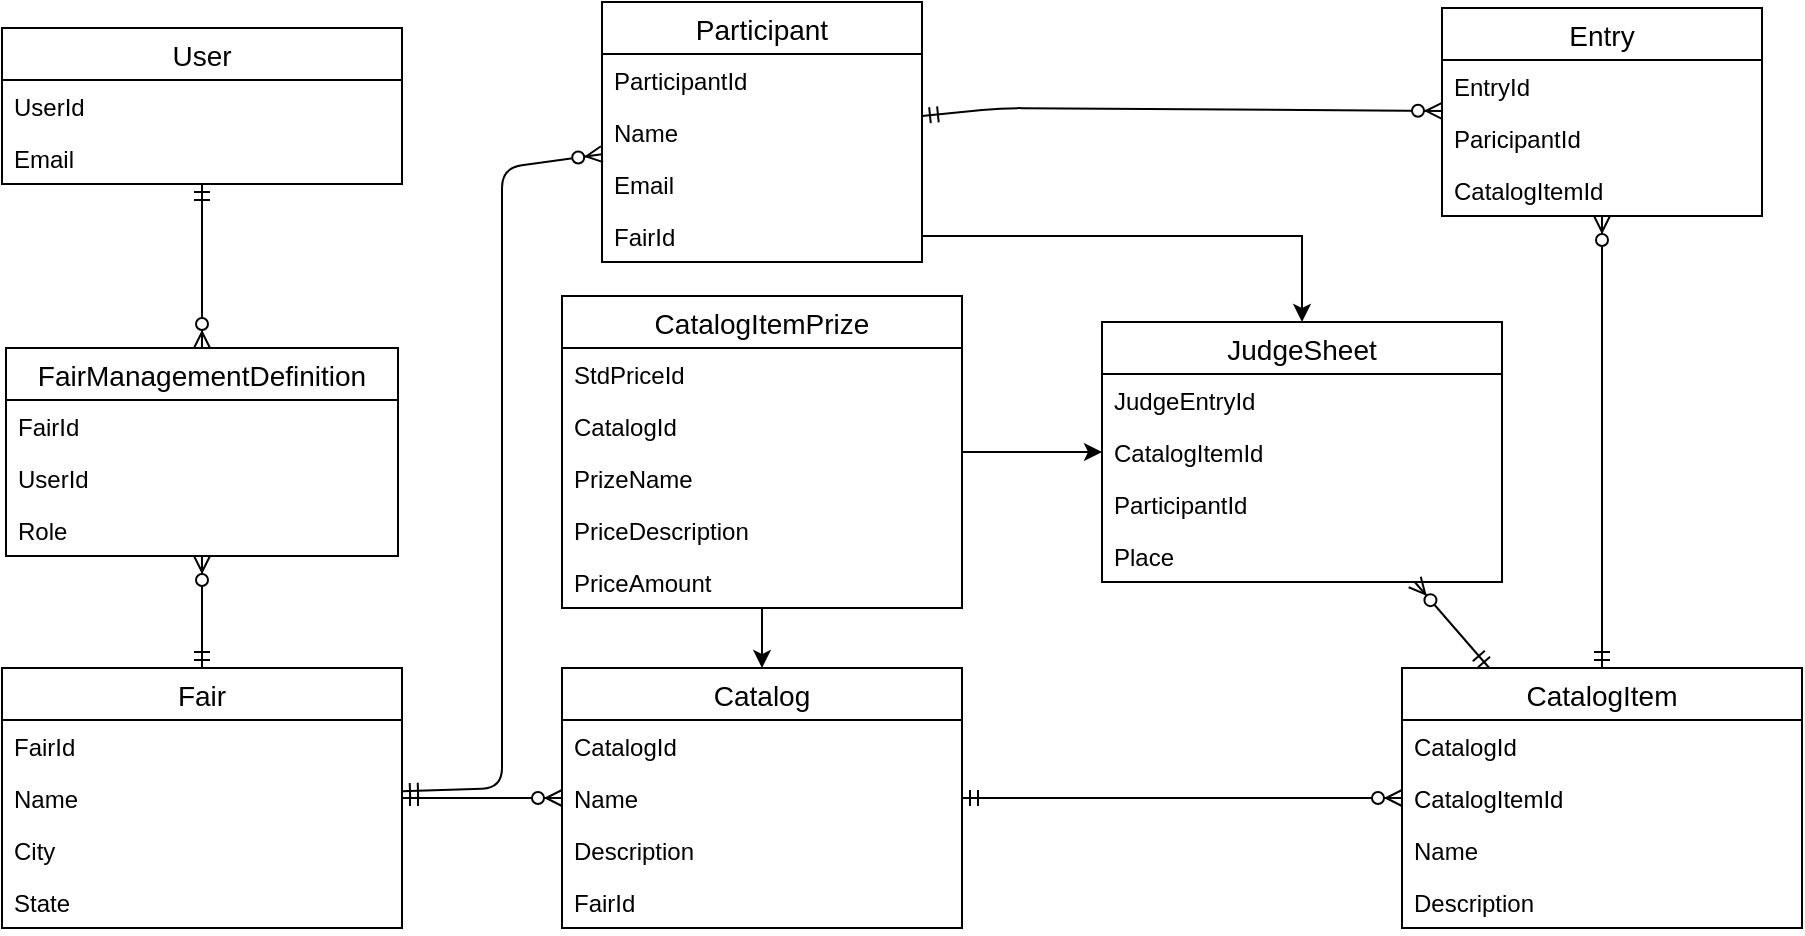 <mxfile version="13.3.1" type="device"><diagram id="6hGFLwfOUW9BJ-s0fimq" name="Page-1"><mxGraphModel dx="1426" dy="860" grid="1" gridSize="10" guides="1" tooltips="1" connect="1" arrows="1" fold="1" page="1" pageScale="1" pageWidth="827" pageHeight="1169" math="0" shadow="0"><root><mxCell id="0"/><mxCell id="1" parent="0"/><mxCell id="18" value="" style="fontSize=12;html=1;endArrow=ERzeroToMany;startArrow=ERmandOne;" parent="1" source="2" target="12" edge="1"><mxGeometry width="100" height="100" relative="1" as="geometry"><mxPoint x="230" y="440" as="sourcePoint"/><mxPoint x="60" y="378" as="targetPoint"/></mxGeometry></mxCell><mxCell id="2" value="User" style="swimlane;fontStyle=0;childLayout=stackLayout;horizontal=1;startSize=26;horizontalStack=0;resizeParent=1;resizeParentMax=0;resizeLast=0;collapsible=1;marginBottom=0;align=center;fontSize=14;" parent="1" vertex="1"><mxGeometry x="60" y="200" width="200" height="78" as="geometry"/></mxCell><mxCell id="3" value="UserId" style="text;strokeColor=none;fillColor=none;spacingLeft=4;spacingRight=4;overflow=hidden;rotatable=0;points=[[0,0.5],[1,0.5]];portConstraint=eastwest;fontSize=12;" parent="2" vertex="1"><mxGeometry y="26" width="200" height="26" as="geometry"/></mxCell><mxCell id="4" value="Email" style="text;strokeColor=none;fillColor=none;spacingLeft=4;spacingRight=4;overflow=hidden;rotatable=0;points=[[0,0.5],[1,0.5]];portConstraint=eastwest;fontSize=12;" parent="2" vertex="1"><mxGeometry y="52" width="200" height="26" as="geometry"/></mxCell><mxCell id="12" value="FairManagementDefinition" style="swimlane;fontStyle=0;childLayout=stackLayout;horizontal=1;startSize=26;horizontalStack=0;resizeParent=1;resizeParentMax=0;resizeLast=0;collapsible=1;marginBottom=0;align=center;fontSize=14;" parent="1" vertex="1"><mxGeometry x="62" y="360" width="196" height="104" as="geometry"/></mxCell><mxCell id="13" value="FairId" style="text;strokeColor=none;fillColor=none;spacingLeft=4;spacingRight=4;overflow=hidden;rotatable=0;points=[[0,0.5],[1,0.5]];portConstraint=eastwest;fontSize=12;" parent="12" vertex="1"><mxGeometry y="26" width="196" height="26" as="geometry"/></mxCell><mxCell id="14" value="UserId" style="text;strokeColor=none;fillColor=none;spacingLeft=4;spacingRight=4;overflow=hidden;rotatable=0;points=[[0,0.5],[1,0.5]];portConstraint=eastwest;fontSize=12;" parent="12" vertex="1"><mxGeometry y="52" width="196" height="26" as="geometry"/></mxCell><mxCell id="15" value="Role" style="text;strokeColor=none;fillColor=none;spacingLeft=4;spacingRight=4;overflow=hidden;rotatable=0;points=[[0,0.5],[1,0.5]];portConstraint=eastwest;fontSize=12;" parent="12" vertex="1"><mxGeometry y="78" width="196" height="26" as="geometry"/></mxCell><mxCell id="6" value="Fair" style="swimlane;fontStyle=0;childLayout=stackLayout;horizontal=1;startSize=26;horizontalStack=0;resizeParent=1;resizeParentMax=0;resizeLast=0;collapsible=1;marginBottom=0;align=center;fontSize=14;" parent="1" vertex="1"><mxGeometry x="60" y="520" width="200" height="130" as="geometry"/></mxCell><mxCell id="7" value="FairId" style="text;strokeColor=none;fillColor=none;spacingLeft=4;spacingRight=4;overflow=hidden;rotatable=0;points=[[0,0.5],[1,0.5]];portConstraint=eastwest;fontSize=12;" parent="6" vertex="1"><mxGeometry y="26" width="200" height="26" as="geometry"/></mxCell><mxCell id="8" value="Name" style="text;strokeColor=none;fillColor=none;spacingLeft=4;spacingRight=4;overflow=hidden;rotatable=0;points=[[0,0.5],[1,0.5]];portConstraint=eastwest;fontSize=12;" parent="6" vertex="1"><mxGeometry y="52" width="200" height="26" as="geometry"/></mxCell><mxCell id="9" value="City" style="text;strokeColor=none;fillColor=none;spacingLeft=4;spacingRight=4;overflow=hidden;rotatable=0;points=[[0,0.5],[1,0.5]];portConstraint=eastwest;fontSize=12;" parent="6" vertex="1"><mxGeometry y="78" width="200" height="26" as="geometry"/></mxCell><mxCell id="10" value="State" style="text;strokeColor=none;fillColor=none;spacingLeft=4;spacingRight=4;overflow=hidden;rotatable=0;points=[[0,0.5],[1,0.5]];portConstraint=eastwest;fontSize=12;" parent="6" vertex="1"><mxGeometry y="104" width="200" height="26" as="geometry"/></mxCell><mxCell id="26" value="" style="fontSize=12;html=1;endArrow=ERzeroToMany;startArrow=ERmandOne;" parent="1" source="6" target="12" edge="1"><mxGeometry width="100" height="100" relative="1" as="geometry"><mxPoint x="270" y="229.5" as="sourcePoint"/><mxPoint x="70" y="388" as="targetPoint"/></mxGeometry></mxCell><mxCell id="32" value="" style="fontSize=12;html=1;endArrow=ERzeroToMany;startArrow=ERmandOne;" parent="1" source="6" target="20" edge="1"><mxGeometry width="100" height="100" relative="1" as="geometry"><mxPoint x="170" y="288" as="sourcePoint"/><mxPoint x="170" y="370" as="targetPoint"/><Array as="points"><mxPoint x="310" y="580"/><mxPoint x="310" y="270"/></Array></mxGeometry></mxCell><mxCell id="33" value="" style="fontSize=12;html=1;endArrow=ERzeroToMany;startArrow=ERmandOne;" parent="1" source="20" target="27" edge="1"><mxGeometry width="100" height="100" relative="1" as="geometry"><mxPoint x="270" y="591.667" as="sourcePoint"/><mxPoint x="370" y="278.077" as="targetPoint"/><Array as="points"><mxPoint x="560" y="240"/></Array></mxGeometry></mxCell><mxCell id="50" value="" style="fontSize=12;html=1;endArrow=ERzeroToMany;startArrow=ERmandOne;" parent="1" source="6" target="34" edge="1"><mxGeometry width="100" height="100" relative="1" as="geometry"><mxPoint x="270" y="591.667" as="sourcePoint"/><mxPoint x="370" y="278.077" as="targetPoint"/><Array as="points"/></mxGeometry></mxCell><mxCell id="52" value="" style="fontSize=12;html=1;endArrow=ERzeroToMany;startArrow=ERmandOne;" parent="1" source="46" target="27" edge="1"><mxGeometry width="100" height="100" relative="1" as="geometry"><mxPoint x="530" y="275" as="sourcePoint"/><mxPoint x="640" y="275" as="targetPoint"/><Array as="points"/></mxGeometry></mxCell><mxCell id="53" value="" style="fontSize=12;html=1;endArrow=ERzeroToMany;startArrow=ERmandOne;" parent="1" source="34" target="46" edge="1"><mxGeometry width="100" height="100" relative="1" as="geometry"><mxPoint x="270" y="595" as="sourcePoint"/><mxPoint x="350" y="595" as="targetPoint"/><Array as="points"/></mxGeometry></mxCell><mxCell id="34" value="Catalog" style="swimlane;fontStyle=0;childLayout=stackLayout;horizontal=1;startSize=26;horizontalStack=0;resizeParent=1;resizeParentMax=0;resizeLast=0;collapsible=1;marginBottom=0;align=center;fontSize=14;" parent="1" vertex="1"><mxGeometry x="340" y="520" width="200" height="130" as="geometry"/></mxCell><mxCell id="38" value="CatalogId" style="text;strokeColor=none;fillColor=none;spacingLeft=4;spacingRight=4;overflow=hidden;rotatable=0;points=[[0,0.5],[1,0.5]];portConstraint=eastwest;fontSize=12;" parent="34" vertex="1"><mxGeometry y="26" width="200" height="26" as="geometry"/></mxCell><mxCell id="72" value="Name" style="text;strokeColor=none;fillColor=none;spacingLeft=4;spacingRight=4;overflow=hidden;rotatable=0;points=[[0,0.5],[1,0.5]];portConstraint=eastwest;fontSize=12;" parent="34" vertex="1"><mxGeometry y="52" width="200" height="26" as="geometry"/></mxCell><mxCell id="40" value="Description" style="text;strokeColor=none;fillColor=none;spacingLeft=4;spacingRight=4;overflow=hidden;rotatable=0;points=[[0,0.5],[1,0.5]];portConstraint=eastwest;fontSize=12;" parent="34" vertex="1"><mxGeometry y="78" width="200" height="26" as="geometry"/></mxCell><mxCell id="35" value="FairId" style="text;strokeColor=none;fillColor=none;spacingLeft=4;spacingRight=4;overflow=hidden;rotatable=0;points=[[0,0.5],[1,0.5]];portConstraint=eastwest;fontSize=12;" parent="34" vertex="1"><mxGeometry y="104" width="200" height="26" as="geometry"/></mxCell><mxCell id="83" value="" style="fontSize=12;html=1;endArrow=ERzeroToMany;startArrow=ERmandOne;" parent="1" source="46" target="78" edge="1"><mxGeometry width="100" height="100" relative="1" as="geometry"><mxPoint x="470.0" y="800.0" as="sourcePoint"/><mxPoint x="540.0" y="800.0" as="targetPoint"/><Array as="points"/></mxGeometry></mxCell><mxCell id="xlhzp4MsMkfbwVnMTCwX-85" style="edgeStyle=orthogonalEdgeStyle;rounded=0;orthogonalLoop=1;jettySize=auto;html=1;" edge="1" parent="1" source="21" target="78"><mxGeometry relative="1" as="geometry"/></mxCell><mxCell id="46" value="CatalogItem" style="swimlane;fontStyle=0;childLayout=stackLayout;horizontal=1;startSize=26;horizontalStack=0;resizeParent=1;resizeParentMax=0;resizeLast=0;collapsible=1;marginBottom=0;align=center;fontSize=14;" parent="1" vertex="1"><mxGeometry x="760" y="520" width="200" height="130" as="geometry"/></mxCell><mxCell id="47" value="CatalogId" style="text;strokeColor=none;fillColor=none;spacingLeft=4;spacingRight=4;overflow=hidden;rotatable=0;points=[[0,0.5],[1,0.5]];portConstraint=eastwest;fontSize=12;" parent="46" vertex="1"><mxGeometry y="26" width="200" height="26" as="geometry"/></mxCell><mxCell id="59" value="CatalogItemId" style="text;strokeColor=none;fillColor=none;spacingLeft=4;spacingRight=4;overflow=hidden;rotatable=0;points=[[0,0.5],[1,0.5]];portConstraint=eastwest;fontSize=12;" parent="46" vertex="1"><mxGeometry y="52" width="200" height="26" as="geometry"/></mxCell><mxCell id="48" value="Name" style="text;strokeColor=none;fillColor=none;spacingLeft=4;spacingRight=4;overflow=hidden;rotatable=0;points=[[0,0.5],[1,0.5]];portConstraint=eastwest;fontSize=12;" parent="46" vertex="1"><mxGeometry y="78" width="200" height="26" as="geometry"/></mxCell><mxCell id="49" value="Description" style="text;strokeColor=none;fillColor=none;spacingLeft=4;spacingRight=4;overflow=hidden;rotatable=0;points=[[0,0.5],[1,0.5]];portConstraint=eastwest;fontSize=12;" parent="46" vertex="1"><mxGeometry y="104" width="200" height="26" as="geometry"/></mxCell><mxCell id="78" value="JudgeSheet" style="swimlane;fontStyle=0;childLayout=stackLayout;horizontal=1;startSize=26;horizontalStack=0;resizeParent=1;resizeParentMax=0;resizeLast=0;collapsible=1;marginBottom=0;align=center;fontSize=14;" parent="1" vertex="1"><mxGeometry x="610" y="347" width="200" height="130" as="geometry"/></mxCell><mxCell id="79" value="JudgeEntryId" style="text;strokeColor=none;fillColor=none;spacingLeft=4;spacingRight=4;overflow=hidden;rotatable=0;points=[[0,0.5],[1,0.5]];portConstraint=eastwest;fontSize=12;" parent="78" vertex="1"><mxGeometry y="26" width="200" height="26" as="geometry"/></mxCell><mxCell id="84" value="CatalogItemId" style="text;strokeColor=none;fillColor=none;spacingLeft=4;spacingRight=4;overflow=hidden;rotatable=0;points=[[0,0.5],[1,0.5]];portConstraint=eastwest;fontSize=12;" parent="78" vertex="1"><mxGeometry y="52" width="200" height="26" as="geometry"/></mxCell><mxCell id="85" value="ParticipantId" style="text;strokeColor=none;fillColor=none;spacingLeft=4;spacingRight=4;overflow=hidden;rotatable=0;points=[[0,0.5],[1,0.5]];portConstraint=eastwest;fontSize=12;" parent="78" vertex="1"><mxGeometry y="78" width="200" height="26" as="geometry"/></mxCell><mxCell id="80" value="Place" style="text;strokeColor=none;fillColor=none;spacingLeft=4;spacingRight=4;overflow=hidden;rotatable=0;points=[[0,0.5],[1,0.5]];portConstraint=eastwest;fontSize=12;" parent="78" vertex="1"><mxGeometry y="104" width="200" height="26" as="geometry"/></mxCell><mxCell id="xlhzp4MsMkfbwVnMTCwX-86" style="edgeStyle=orthogonalEdgeStyle;rounded=0;orthogonalLoop=1;jettySize=auto;html=1;" edge="1" parent="1" source="54" target="34"><mxGeometry relative="1" as="geometry"/></mxCell><mxCell id="xlhzp4MsMkfbwVnMTCwX-87" style="edgeStyle=orthogonalEdgeStyle;rounded=0;orthogonalLoop=1;jettySize=auto;html=1;" edge="1" parent="1" source="54" target="78"><mxGeometry relative="1" as="geometry"/></mxCell><mxCell id="54" value="CatalogItemPrize" style="swimlane;fontStyle=0;childLayout=stackLayout;horizontal=1;startSize=26;horizontalStack=0;resizeParent=1;resizeParentMax=0;resizeLast=0;collapsible=1;marginBottom=0;align=center;fontSize=14;" parent="1" vertex="1"><mxGeometry x="340" y="334" width="200" height="156" as="geometry"/></mxCell><mxCell id="55" value="StdPriceId" style="text;strokeColor=none;fillColor=none;spacingLeft=4;spacingRight=4;overflow=hidden;rotatable=0;points=[[0,0.5],[1,0.5]];portConstraint=eastwest;fontSize=12;" parent="54" vertex="1"><mxGeometry y="26" width="200" height="26" as="geometry"/></mxCell><mxCell id="58" value="CatalogId" style="text;strokeColor=none;fillColor=none;spacingLeft=4;spacingRight=4;overflow=hidden;rotatable=0;points=[[0,0.5],[1,0.5]];portConstraint=eastwest;fontSize=12;" parent="54" vertex="1"><mxGeometry y="52" width="200" height="26" as="geometry"/></mxCell><mxCell id="56" value="PrizeName" style="text;strokeColor=none;fillColor=none;spacingLeft=4;spacingRight=4;overflow=hidden;rotatable=0;points=[[0,0.5],[1,0.5]];portConstraint=eastwest;fontSize=12;" parent="54" vertex="1"><mxGeometry y="78" width="200" height="26" as="geometry"/></mxCell><mxCell id="57" value="PriceDescription" style="text;strokeColor=none;fillColor=none;spacingLeft=4;spacingRight=4;overflow=hidden;rotatable=0;points=[[0,0.5],[1,0.5]];portConstraint=eastwest;fontSize=12;" parent="54" vertex="1"><mxGeometry y="104" width="200" height="26" as="geometry"/></mxCell><mxCell id="xlhzp4MsMkfbwVnMTCwX-89" value="PriceAmount" style="text;strokeColor=none;fillColor=none;spacingLeft=4;spacingRight=4;overflow=hidden;rotatable=0;points=[[0,0.5],[1,0.5]];portConstraint=eastwest;fontSize=12;" vertex="1" parent="54"><mxGeometry y="130" width="200" height="26" as="geometry"/></mxCell><mxCell id="20" value="Participant" style="swimlane;fontStyle=0;childLayout=stackLayout;horizontal=1;startSize=26;horizontalStack=0;resizeParent=1;resizeParentMax=0;resizeLast=0;collapsible=1;marginBottom=0;align=center;fontSize=14;" parent="1" vertex="1"><mxGeometry x="360" y="187" width="160" height="130" as="geometry"/></mxCell><mxCell id="23" value="ParticipantId" style="text;strokeColor=none;fillColor=none;spacingLeft=4;spacingRight=4;overflow=hidden;rotatable=0;points=[[0,0.5],[1,0.5]];portConstraint=eastwest;fontSize=12;" parent="20" vertex="1"><mxGeometry y="26" width="160" height="26" as="geometry"/></mxCell><mxCell id="22" value="Name" style="text;strokeColor=none;fillColor=none;spacingLeft=4;spacingRight=4;overflow=hidden;rotatable=0;points=[[0,0.5],[1,0.5]];portConstraint=eastwest;fontSize=12;" parent="20" vertex="1"><mxGeometry y="52" width="160" height="26" as="geometry"/></mxCell><mxCell id="24" value="Email" style="text;strokeColor=none;fillColor=none;spacingLeft=4;spacingRight=4;overflow=hidden;rotatable=0;points=[[0,0.5],[1,0.5]];portConstraint=eastwest;fontSize=12;" parent="20" vertex="1"><mxGeometry y="78" width="160" height="26" as="geometry"/></mxCell><mxCell id="21" value="FairId" style="text;strokeColor=none;fillColor=none;spacingLeft=4;spacingRight=4;overflow=hidden;rotatable=0;points=[[0,0.5],[1,0.5]];portConstraint=eastwest;fontSize=12;" parent="20" vertex="1"><mxGeometry y="104" width="160" height="26" as="geometry"/></mxCell><mxCell id="27" value="Entry" style="swimlane;fontStyle=0;childLayout=stackLayout;horizontal=1;startSize=26;horizontalStack=0;resizeParent=1;resizeParentMax=0;resizeLast=0;collapsible=1;marginBottom=0;align=center;fontSize=14;" parent="1" vertex="1"><mxGeometry x="780" y="190" width="160" height="104" as="geometry"/></mxCell><mxCell id="28" value="EntryId" style="text;strokeColor=none;fillColor=none;spacingLeft=4;spacingRight=4;overflow=hidden;rotatable=0;points=[[0,0.5],[1,0.5]];portConstraint=eastwest;fontSize=12;" parent="27" vertex="1"><mxGeometry y="26" width="160" height="26" as="geometry"/></mxCell><mxCell id="31" value="ParicipantId" style="text;strokeColor=none;fillColor=none;spacingLeft=4;spacingRight=4;overflow=hidden;rotatable=0;points=[[0,0.5],[1,0.5]];portConstraint=eastwest;fontSize=12;" parent="27" vertex="1"><mxGeometry y="52" width="160" height="26" as="geometry"/></mxCell><mxCell id="51" value="CatalogItemId" style="text;strokeColor=none;fillColor=none;spacingLeft=4;spacingRight=4;overflow=hidden;rotatable=0;points=[[0,0.5],[1,0.5]];portConstraint=eastwest;fontSize=12;" parent="27" vertex="1"><mxGeometry y="78" width="160" height="26" as="geometry"/></mxCell></root></mxGraphModel></diagram></mxfile>